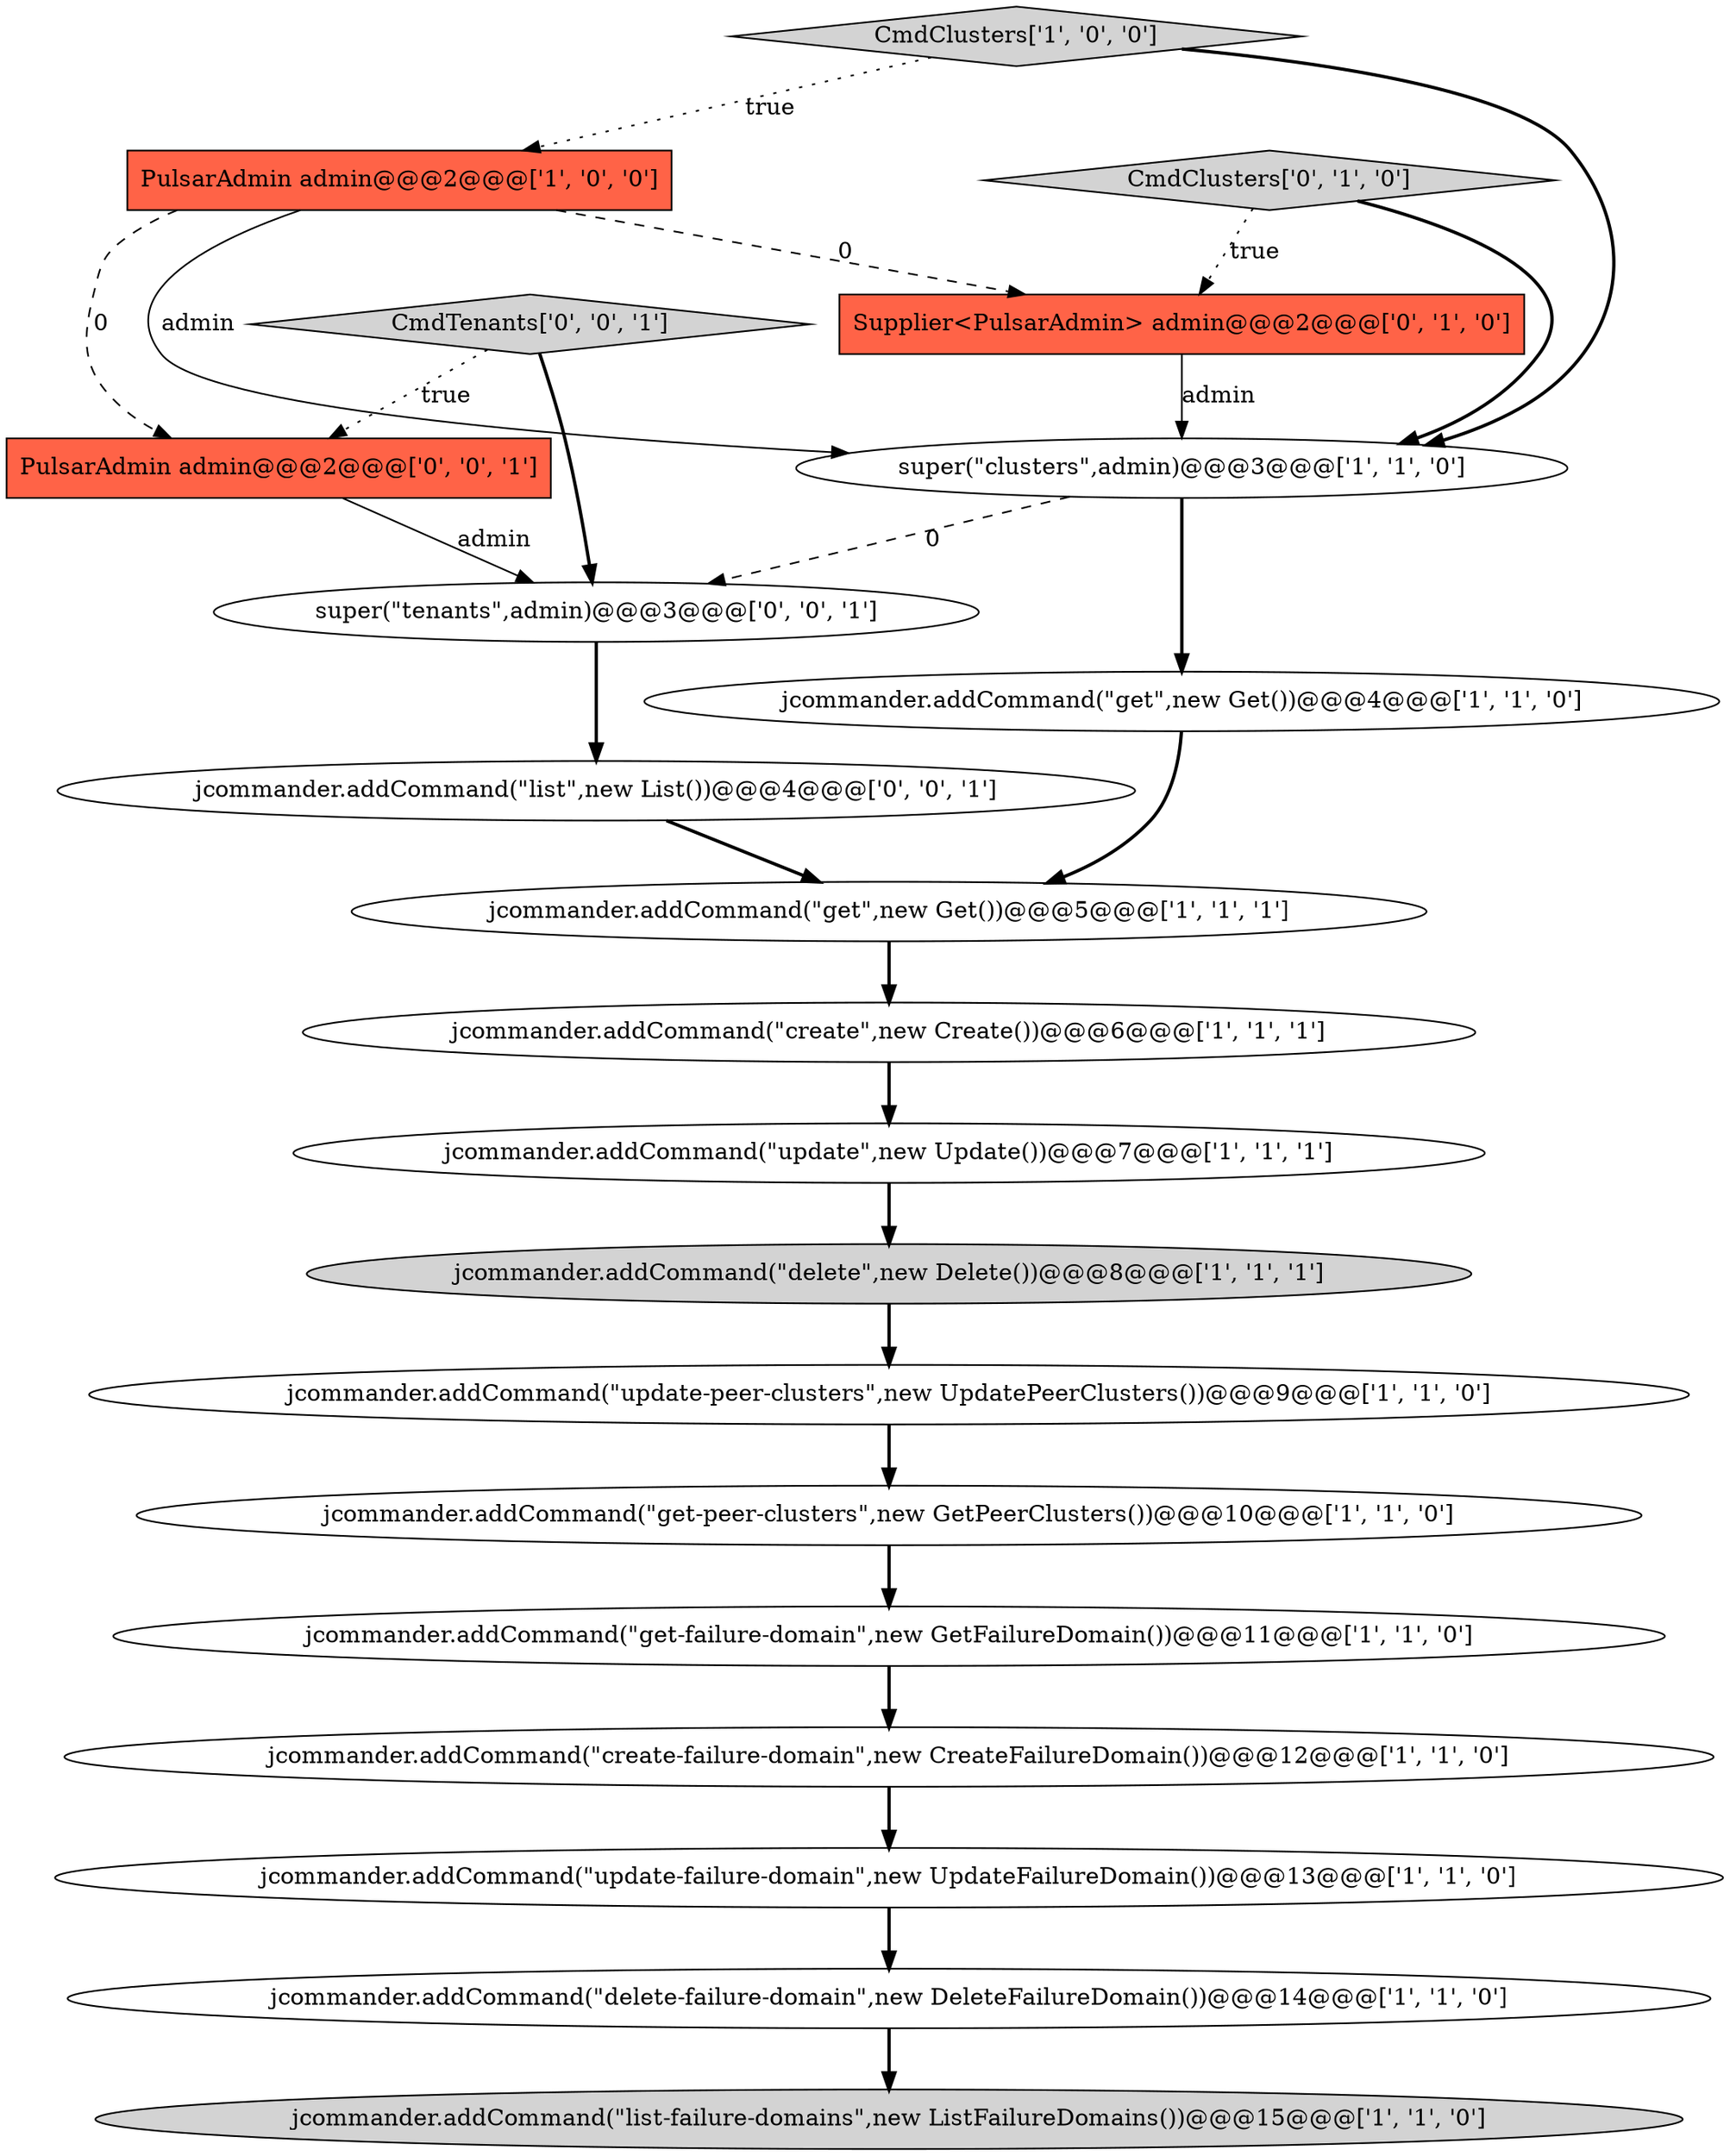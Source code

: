 digraph {
20 [style = filled, label = "CmdTenants['0', '0', '1']", fillcolor = lightgray, shape = diamond image = "AAA0AAABBB3BBB"];
13 [style = filled, label = "super(\"clusters\",admin)@@@3@@@['1', '1', '0']", fillcolor = white, shape = ellipse image = "AAA0AAABBB1BBB"];
1 [style = filled, label = "jcommander.addCommand(\"get-peer-clusters\",new GetPeerClusters())@@@10@@@['1', '1', '0']", fillcolor = white, shape = ellipse image = "AAA0AAABBB1BBB"];
5 [style = filled, label = "jcommander.addCommand(\"get-failure-domain\",new GetFailureDomain())@@@11@@@['1', '1', '0']", fillcolor = white, shape = ellipse image = "AAA0AAABBB1BBB"];
10 [style = filled, label = "jcommander.addCommand(\"get\",new Get())@@@4@@@['1', '1', '0']", fillcolor = white, shape = ellipse image = "AAA0AAABBB1BBB"];
19 [style = filled, label = "super(\"tenants\",admin)@@@3@@@['0', '0', '1']", fillcolor = white, shape = ellipse image = "AAA0AAABBB3BBB"];
0 [style = filled, label = "jcommander.addCommand(\"delete-failure-domain\",new DeleteFailureDomain())@@@14@@@['1', '1', '0']", fillcolor = white, shape = ellipse image = "AAA0AAABBB1BBB"];
6 [style = filled, label = "PulsarAdmin admin@@@2@@@['1', '0', '0']", fillcolor = tomato, shape = box image = "AAA1AAABBB1BBB"];
2 [style = filled, label = "jcommander.addCommand(\"get\",new Get())@@@5@@@['1', '1', '1']", fillcolor = white, shape = ellipse image = "AAA0AAABBB1BBB"];
7 [style = filled, label = "jcommander.addCommand(\"update-failure-domain\",new UpdateFailureDomain())@@@13@@@['1', '1', '0']", fillcolor = white, shape = ellipse image = "AAA0AAABBB1BBB"];
9 [style = filled, label = "jcommander.addCommand(\"create\",new Create())@@@6@@@['1', '1', '1']", fillcolor = white, shape = ellipse image = "AAA0AAABBB1BBB"];
15 [style = filled, label = "CmdClusters['0', '1', '0']", fillcolor = lightgray, shape = diamond image = "AAA0AAABBB2BBB"];
12 [style = filled, label = "CmdClusters['1', '0', '0']", fillcolor = lightgray, shape = diamond image = "AAA0AAABBB1BBB"];
17 [style = filled, label = "jcommander.addCommand(\"list\",new List())@@@4@@@['0', '0', '1']", fillcolor = white, shape = ellipse image = "AAA0AAABBB3BBB"];
3 [style = filled, label = "jcommander.addCommand(\"update\",new Update())@@@7@@@['1', '1', '1']", fillcolor = white, shape = ellipse image = "AAA0AAABBB1BBB"];
14 [style = filled, label = "jcommander.addCommand(\"delete\",new Delete())@@@8@@@['1', '1', '1']", fillcolor = lightgray, shape = ellipse image = "AAA0AAABBB1BBB"];
8 [style = filled, label = "jcommander.addCommand(\"create-failure-domain\",new CreateFailureDomain())@@@12@@@['1', '1', '0']", fillcolor = white, shape = ellipse image = "AAA0AAABBB1BBB"];
18 [style = filled, label = "PulsarAdmin admin@@@2@@@['0', '0', '1']", fillcolor = tomato, shape = box image = "AAA0AAABBB3BBB"];
4 [style = filled, label = "jcommander.addCommand(\"list-failure-domains\",new ListFailureDomains())@@@15@@@['1', '1', '0']", fillcolor = lightgray, shape = ellipse image = "AAA0AAABBB1BBB"];
16 [style = filled, label = "Supplier<PulsarAdmin> admin@@@2@@@['0', '1', '0']", fillcolor = tomato, shape = box image = "AAA1AAABBB2BBB"];
11 [style = filled, label = "jcommander.addCommand(\"update-peer-clusters\",new UpdatePeerClusters())@@@9@@@['1', '1', '0']", fillcolor = white, shape = ellipse image = "AAA0AAABBB1BBB"];
1->5 [style = bold, label=""];
13->10 [style = bold, label=""];
5->8 [style = bold, label=""];
6->13 [style = solid, label="admin"];
15->13 [style = bold, label=""];
18->19 [style = solid, label="admin"];
11->1 [style = bold, label=""];
16->13 [style = solid, label="admin"];
3->14 [style = bold, label=""];
7->0 [style = bold, label=""];
19->17 [style = bold, label=""];
2->9 [style = bold, label=""];
13->19 [style = dashed, label="0"];
15->16 [style = dotted, label="true"];
8->7 [style = bold, label=""];
6->18 [style = dashed, label="0"];
12->13 [style = bold, label=""];
6->16 [style = dashed, label="0"];
17->2 [style = bold, label=""];
12->6 [style = dotted, label="true"];
0->4 [style = bold, label=""];
20->18 [style = dotted, label="true"];
9->3 [style = bold, label=""];
10->2 [style = bold, label=""];
20->19 [style = bold, label=""];
14->11 [style = bold, label=""];
}
